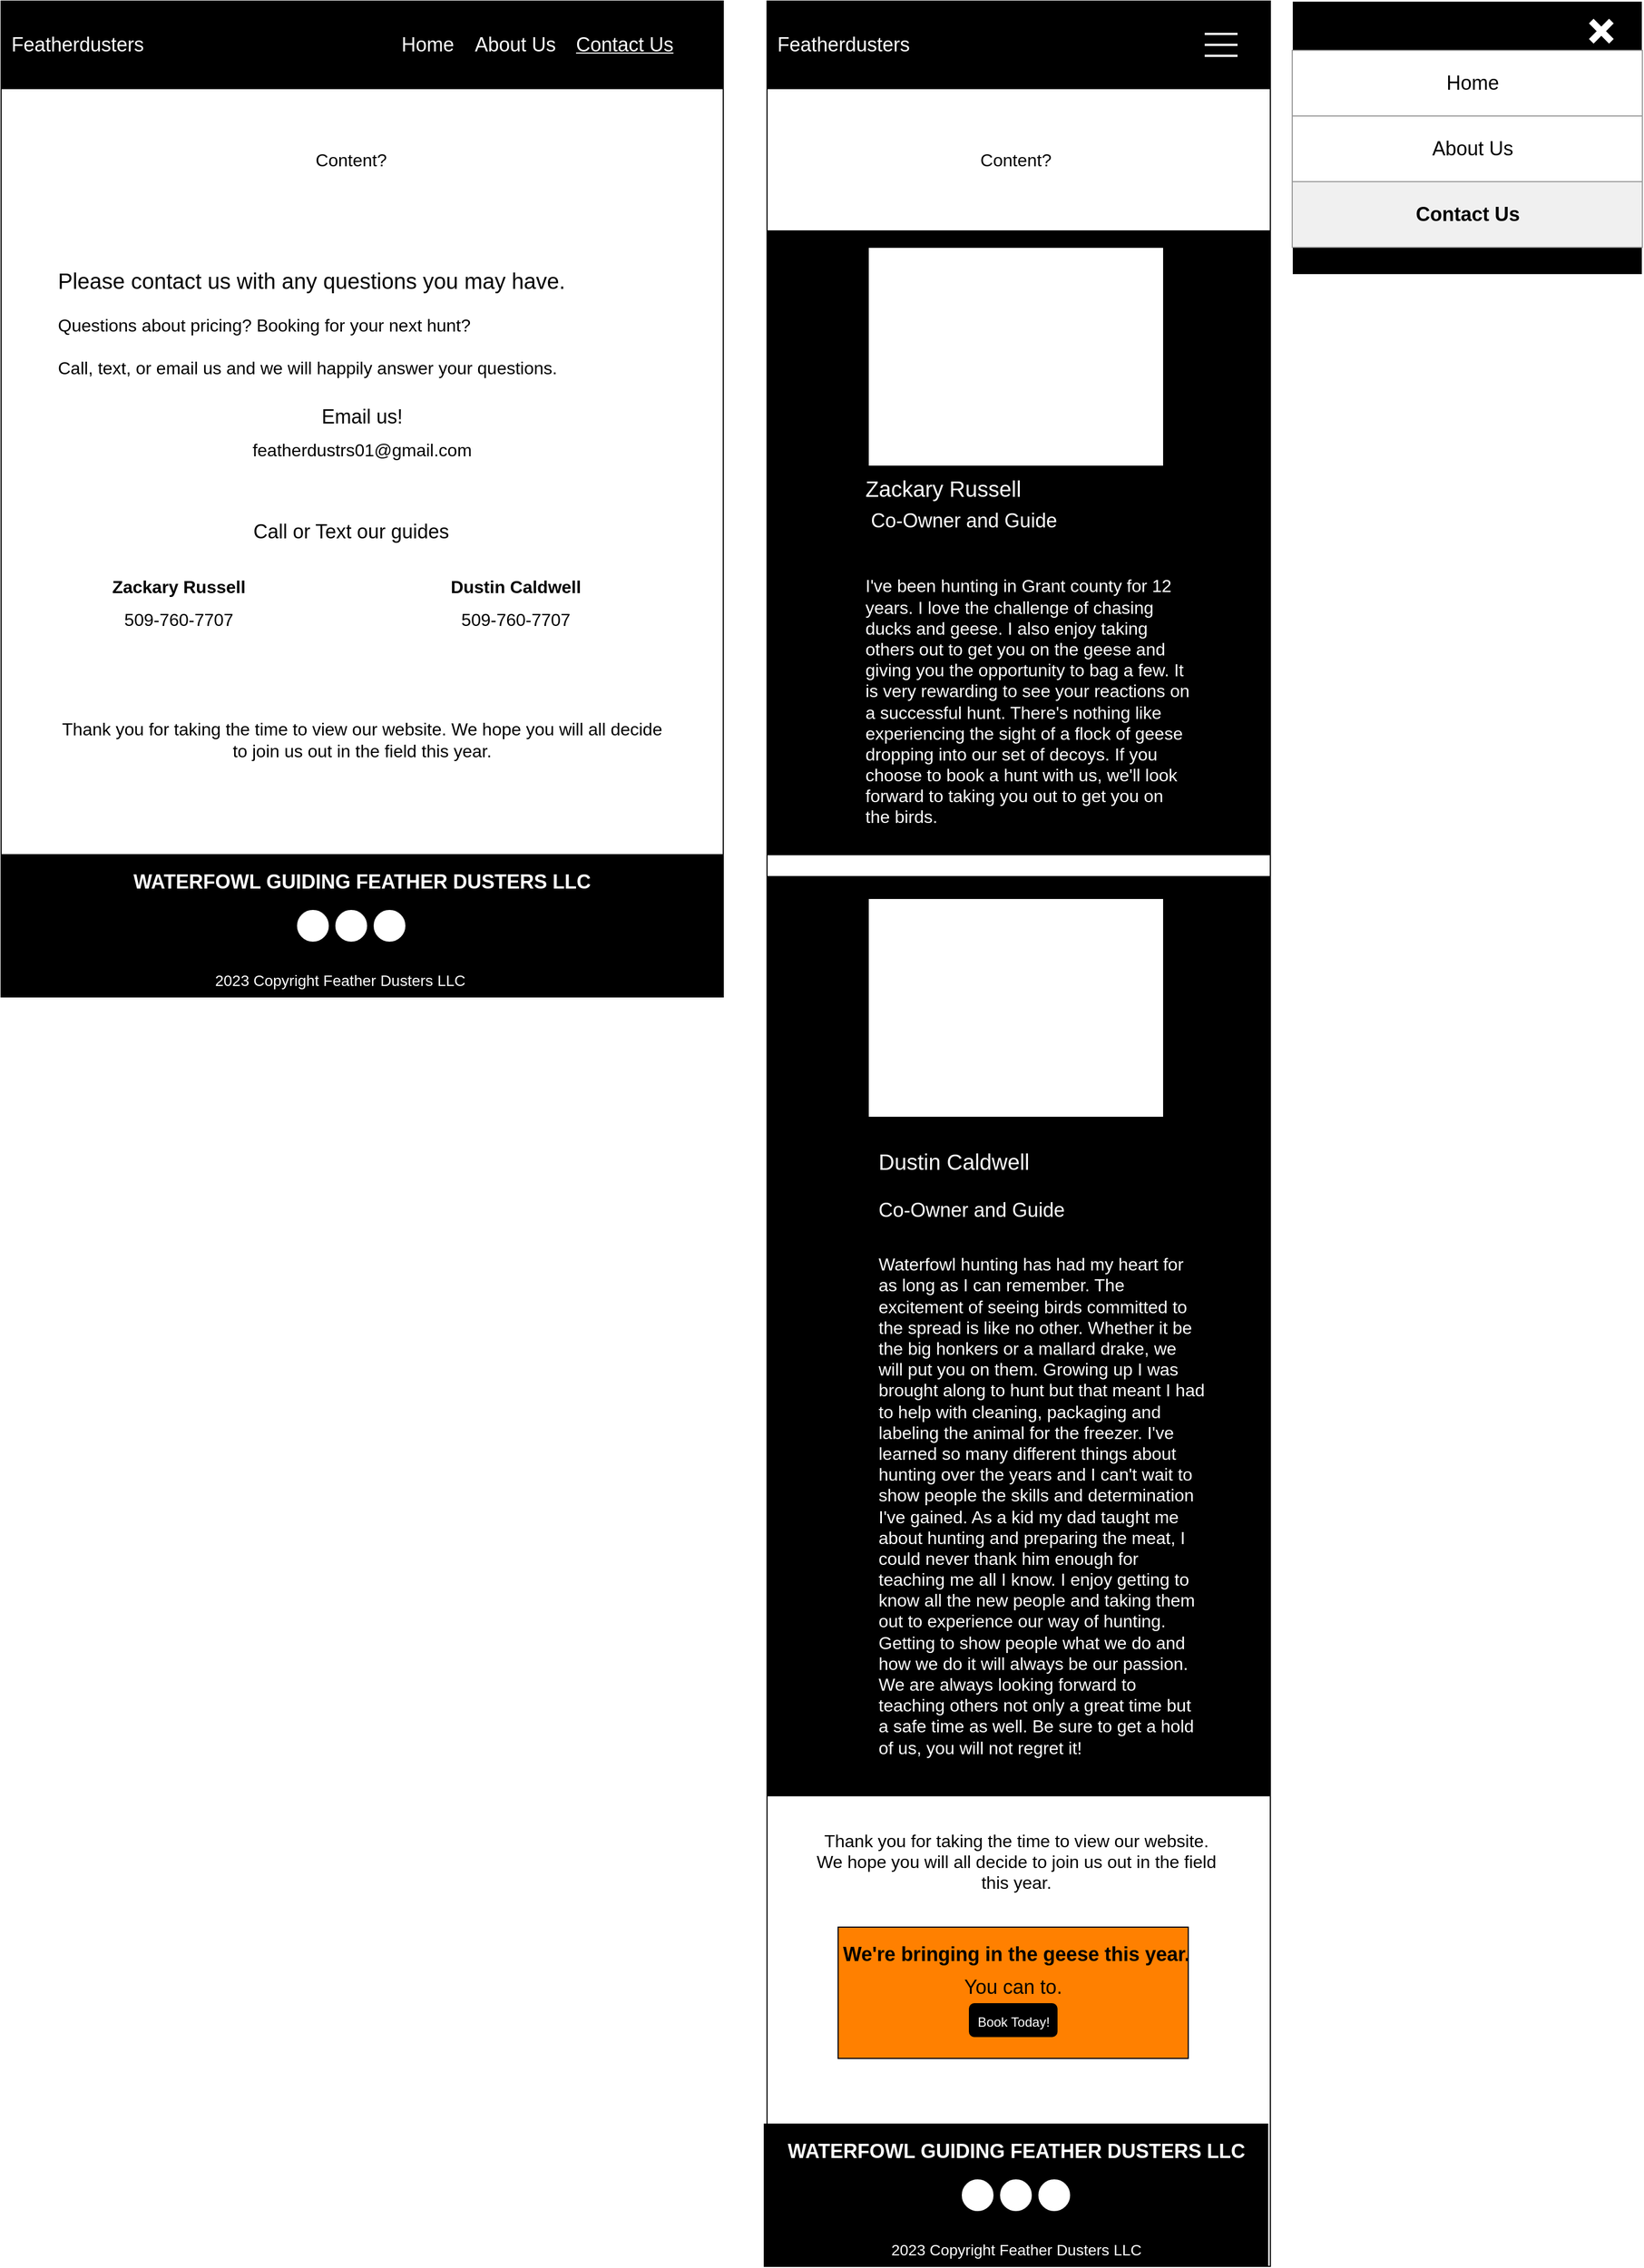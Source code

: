 <mxfile>
    <diagram id="Q5uDhSl7cvO8ve5P25E5" name="Page-1">
        <mxGraphModel dx="1070" dy="779" grid="1" gridSize="10" guides="1" tooltips="1" connect="1" arrows="1" fold="1" page="1" pageScale="1" pageWidth="850" pageHeight="1100" math="0" shadow="0">
            <root>
                <mxCell id="0"/>
                <mxCell id="1" parent="0"/>
                <mxCell id="2" value="" style="rounded=0;whiteSpace=wrap;html=1;strokeColor=#FFFFFF;fontSize=16;fontColor=#FFFFFF;fillColor=#000000;gradientColor=none;gradientDirection=radial;" vertex="1" parent="1">
                    <mxGeometry x="1210" y="40" width="320" height="250" as="geometry"/>
                </mxCell>
                <mxCell id="3" value="" style="rounded=0;whiteSpace=wrap;html=1;strokeColor=#999999;fontSize=16;fontColor=#FFFFFF;fillColor=#F0F0F0;gradientColor=none;gradientDirection=radial;" vertex="1" parent="1">
                    <mxGeometry x="1210" y="205" width="320" height="60" as="geometry"/>
                </mxCell>
                <mxCell id="4" value="" style="rounded=0;whiteSpace=wrap;html=1;strokeColor=#999999;fontSize=16;fontColor=#FFFFFF;fillColor=#FFFFFF;gradientColor=none;gradientDirection=radial;" vertex="1" parent="1">
                    <mxGeometry x="1210" y="85" width="320" height="60" as="geometry"/>
                </mxCell>
                <mxCell id="5" value="" style="rounded=0;whiteSpace=wrap;html=1;strokeColor=#999999;fontSize=16;fontColor=#FFFFFF;fillColor=#FFFFFF;gradientColor=none;gradientDirection=radial;" vertex="1" parent="1">
                    <mxGeometry x="1210" y="145" width="320" height="60" as="geometry"/>
                </mxCell>
                <mxCell id="6" value="" style="rounded=0;whiteSpace=wrap;html=1;" vertex="1" parent="1">
                    <mxGeometry x="30" y="40" width="660" height="910" as="geometry"/>
                </mxCell>
                <mxCell id="7" value="" style="rounded=0;whiteSpace=wrap;html=1;fillColor=#000000;" vertex="1" parent="1">
                    <mxGeometry x="30" y="40" width="660" height="80" as="geometry"/>
                </mxCell>
                <mxCell id="8" value="&lt;font color=&quot;#ffffff&quot;&gt;&lt;font style=&quot;font-size: 18px;&quot;&gt;Featherdusters&lt;/font&gt;&lt;br&gt;&lt;/font&gt;" style="text;html=1;strokeColor=none;fillColor=none;align=center;verticalAlign=middle;whiteSpace=wrap;rounded=0;" vertex="1" parent="1">
                    <mxGeometry x="70" y="65" width="60" height="30" as="geometry"/>
                </mxCell>
                <mxCell id="9" value="&lt;font size=&quot;1&quot; style=&quot;&quot;&gt;&lt;span style=&quot;font-size: 18px;&quot;&gt;Home&lt;/span&gt;&lt;/font&gt;" style="text;html=1;strokeColor=none;fillColor=none;align=center;verticalAlign=middle;whiteSpace=wrap;rounded=0;fontColor=#FFFFFF;" vertex="1" parent="1">
                    <mxGeometry x="390" y="65" width="60" height="30" as="geometry"/>
                </mxCell>
                <mxCell id="10" value="&lt;font style=&quot;font-size: 18px;&quot;&gt;About Us&lt;/font&gt;" style="text;html=1;strokeColor=none;fillColor=none;align=center;verticalAlign=middle;whiteSpace=wrap;rounded=0;fontColor=#FFFFFF;" vertex="1" parent="1">
                    <mxGeometry x="460" y="65" width="80" height="30" as="geometry"/>
                </mxCell>
                <mxCell id="11" value="&lt;font style=&quot;font-size: 18px;&quot;&gt;&lt;u&gt;Contact Us&lt;/u&gt;&lt;/font&gt;" style="text;html=1;strokeColor=none;fillColor=none;align=center;verticalAlign=middle;whiteSpace=wrap;rounded=0;fontColor=#FFFFFF;" vertex="1" parent="1">
                    <mxGeometry x="550" y="65" width="100" height="30" as="geometry"/>
                </mxCell>
                <mxCell id="12" value="&lt;font style=&quot;font-size: 16px;&quot;&gt;Content?&lt;/font&gt;" style="text;html=1;strokeColor=none;fillColor=none;align=center;verticalAlign=middle;whiteSpace=wrap;rounded=0;" vertex="1" parent="1">
                    <mxGeometry x="65" y="120" width="570" height="130" as="geometry"/>
                </mxCell>
                <mxCell id="14" value="" style="rounded=0;whiteSpace=wrap;html=1;" vertex="1" parent="1">
                    <mxGeometry x="730" y="40" width="460" height="2070" as="geometry"/>
                </mxCell>
                <mxCell id="15" value="" style="rounded=0;whiteSpace=wrap;html=1;fillColor=#000000;" vertex="1" parent="1">
                    <mxGeometry x="730" y="40" width="460" height="80" as="geometry"/>
                </mxCell>
                <mxCell id="16" value="&lt;font color=&quot;#ffffff&quot;&gt;&lt;font style=&quot;font-size: 18px;&quot;&gt;Featherdusters&lt;/font&gt;&lt;br&gt;&lt;/font&gt;" style="text;html=1;strokeColor=none;fillColor=none;align=center;verticalAlign=middle;whiteSpace=wrap;rounded=0;" vertex="1" parent="1">
                    <mxGeometry x="770" y="65" width="60" height="30" as="geometry"/>
                </mxCell>
                <mxCell id="17" value="&lt;font size=&quot;1&quot; color=&quot;#000000&quot; style=&quot;&quot;&gt;&lt;span style=&quot;font-size: 18px;&quot;&gt;Home&lt;/span&gt;&lt;/font&gt;" style="text;html=1;strokeColor=none;fillColor=none;align=center;verticalAlign=middle;whiteSpace=wrap;rounded=0;fontColor=#FFFFFF;" vertex="1" parent="1">
                    <mxGeometry x="1260" y="100" width="230" height="30" as="geometry"/>
                </mxCell>
                <mxCell id="18" value="&lt;font color=&quot;#000000&quot; style=&quot;font-size: 18px;&quot;&gt;About Us&lt;/font&gt;" style="text;html=1;strokeColor=none;fillColor=none;align=center;verticalAlign=middle;whiteSpace=wrap;rounded=0;fontColor=#FFFFFF;" vertex="1" parent="1">
                    <mxGeometry x="1250" y="150" width="250" height="50" as="geometry"/>
                </mxCell>
                <mxCell id="19" value="&lt;font color=&quot;#000000&quot; style=&quot;font-size: 18px;&quot;&gt;&lt;b&gt;Contact Us&lt;/b&gt;&lt;/font&gt;" style="text;html=1;strokeColor=none;fillColor=none;align=center;verticalAlign=middle;whiteSpace=wrap;rounded=0;fontColor=#FFFFFF;" vertex="1" parent="1">
                    <mxGeometry x="1317.5" y="220" width="105" height="30" as="geometry"/>
                </mxCell>
                <mxCell id="20" value="&lt;font style=&quot;font-size: 16px;&quot;&gt;Content?&lt;/font&gt;" style="text;html=1;strokeColor=none;fillColor=none;align=center;verticalAlign=middle;whiteSpace=wrap;rounded=0;" vertex="1" parent="1">
                    <mxGeometry x="765" y="120" width="385" height="130" as="geometry"/>
                </mxCell>
                <mxCell id="21" value="" style="rounded=0;whiteSpace=wrap;html=1;fontSize=16;fillColor=#000000;" vertex="1" parent="1">
                    <mxGeometry x="730" y="250" width="460" height="570" as="geometry"/>
                </mxCell>
                <mxCell id="22" value="&lt;font style=&quot;font-size: 16px;&quot;&gt;2023 Copyright Feather Dusters LLC&lt;/font&gt;" style="text;html=1;strokeColor=none;fillColor=none;align=center;verticalAlign=middle;whiteSpace=wrap;rounded=0;fontSize=12;fontColor=#FFFFFF;" vertex="1" parent="1">
                    <mxGeometry x="727.5" y="1910" width="460" height="30" as="geometry"/>
                </mxCell>
                <mxCell id="23" value="Thank you for taking the time to view our website. We hope you will all decide to join us out in the field this year." style="text;html=1;strokeColor=none;fillColor=none;align=center;verticalAlign=middle;whiteSpace=wrap;rounded=0;fontSize=16;" vertex="1" parent="1">
                    <mxGeometry x="767.5" y="1680" width="380" height="120" as="geometry"/>
                </mxCell>
                <mxCell id="24" value="" style="rounded=0;whiteSpace=wrap;html=1;fontSize=16;fillColor=#FF8000;" vertex="1" parent="1">
                    <mxGeometry x="795" y="1800" width="320" height="120" as="geometry"/>
                </mxCell>
                <mxCell id="25" value="&lt;font style=&quot;font-size: 18px;&quot;&gt;&lt;b&gt;We're bringing in the geese this year.&lt;/b&gt;&lt;/font&gt;" style="text;html=1;strokeColor=none;fillColor=none;align=center;verticalAlign=middle;whiteSpace=wrap;rounded=0;fontSize=16;" vertex="1" parent="1">
                    <mxGeometry x="797.5" y="1810" width="320" height="30" as="geometry"/>
                </mxCell>
                <mxCell id="26" value="&lt;font style=&quot;font-size: 18px;&quot;&gt;You can to.&lt;/font&gt;" style="text;html=1;strokeColor=none;fillColor=none;align=center;verticalAlign=middle;whiteSpace=wrap;rounded=0;fontSize=16;" vertex="1" parent="1">
                    <mxGeometry x="820" y="1840" width="270" height="30" as="geometry"/>
                </mxCell>
                <mxCell id="27" value="" style="rounded=1;whiteSpace=wrap;html=1;fontSize=16;fillColor=#000000;gradientColor=none;gradientDirection=radial;" vertex="1" parent="1">
                    <mxGeometry x="915" y="1870" width="80" height="30" as="geometry"/>
                </mxCell>
                <mxCell id="28" value="&lt;font style=&quot;font-size: 12px;&quot; color=&quot;#ffffff&quot;&gt;Book Today!&lt;/font&gt;" style="text;html=1;strokeColor=none;fillColor=none;align=center;verticalAlign=middle;whiteSpace=wrap;rounded=0;fontSize=16;" vertex="1" parent="1">
                    <mxGeometry x="917.5" y="1880" width="75" height="10" as="geometry"/>
                </mxCell>
                <mxCell id="29" value="" style="rounded=0;whiteSpace=wrap;html=1;fontSize=12;fontColor=#FFFFFF;fillColor=#000000;gradientColor=none;gradientDirection=radial;" vertex="1" parent="1">
                    <mxGeometry x="727.5" y="1980" width="460" height="130" as="geometry"/>
                </mxCell>
                <mxCell id="30" value="&lt;font style=&quot;font-size: 18px;&quot;&gt;&lt;b&gt;WATERFOWL GUIDING FEATHER DUSTERS LLC&lt;/b&gt;&lt;/font&gt;" style="text;html=1;strokeColor=none;fillColor=none;align=center;verticalAlign=middle;whiteSpace=wrap;rounded=0;fontSize=12;fontColor=#FFFFFF;" vertex="1" parent="1">
                    <mxGeometry x="727.5" y="1990" width="460" height="30" as="geometry"/>
                </mxCell>
                <mxCell id="31" value="" style="ellipse;whiteSpace=wrap;html=1;aspect=fixed;fontSize=12;fontColor=#FFFFFF;fillColor=#FFFFFF;gradientColor=none;gradientDirection=radial;" vertex="1" parent="1">
                    <mxGeometry x="942.5" y="2030" width="30" height="30" as="geometry"/>
                </mxCell>
                <mxCell id="32" value="" style="ellipse;whiteSpace=wrap;html=1;aspect=fixed;fontSize=12;fontColor=#FFFFFF;fillColor=#FFFFFF;gradientColor=none;gradientDirection=radial;" vertex="1" parent="1">
                    <mxGeometry x="907.5" y="2030" width="30" height="30" as="geometry"/>
                </mxCell>
                <mxCell id="33" value="" style="ellipse;whiteSpace=wrap;html=1;aspect=fixed;fontSize=12;fontColor=#FFFFFF;fillColor=#FFFFFF;gradientColor=none;gradientDirection=radial;" vertex="1" parent="1">
                    <mxGeometry x="977.5" y="2030" width="30" height="30" as="geometry"/>
                </mxCell>
                <mxCell id="34" value="&lt;font style=&quot;font-size: 14px;&quot;&gt;2023 Copyright Feather Dusters LLC&lt;/font&gt;" style="text;html=1;strokeColor=none;fillColor=none;align=center;verticalAlign=middle;whiteSpace=wrap;rounded=0;fontSize=12;fontColor=#FFFFFF;" vertex="1" parent="1">
                    <mxGeometry x="727.5" y="2080" width="460" height="30" as="geometry"/>
                </mxCell>
                <mxCell id="35" value="" style="line;strokeWidth=2;html=1;fontSize=16;fontColor=#FFFFFF;fillColor=#FFFFFF;gradientColor=none;gradientDirection=radial;strokeColor=#FFFFFF;" vertex="1" parent="1">
                    <mxGeometry x="1130" y="75" width="30" height="10" as="geometry"/>
                </mxCell>
                <mxCell id="36" value="" style="line;strokeWidth=2;html=1;fontSize=16;fontColor=#FFFFFF;fillColor=#FFFFFF;gradientColor=none;gradientDirection=radial;strokeColor=#FFFFFF;" vertex="1" parent="1">
                    <mxGeometry x="1130" y="85" width="30" height="10" as="geometry"/>
                </mxCell>
                <mxCell id="37" value="" style="line;strokeWidth=2;html=1;fontSize=16;fontColor=#FFFFFF;fillColor=#FFFFFF;gradientColor=none;gradientDirection=radial;strokeColor=#FFFFFF;" vertex="1" parent="1">
                    <mxGeometry x="1130" y="65" width="30" height="10" as="geometry"/>
                </mxCell>
                <mxCell id="38" value="" style="shape=cross;whiteSpace=wrap;html=1;strokeColor=#FFFFFF;fontSize=16;fontColor=#FFFFFF;fillColor=#FFFFFF;gradientColor=none;gradientDirection=radial;rotation=45;" vertex="1" parent="1">
                    <mxGeometry x="1480" y="55" width="25" height="25" as="geometry"/>
                </mxCell>
                <mxCell id="40" value="&lt;font style=&quot;font-size: 20px;&quot;&gt;Please contact us with any questions you may have.&lt;/font&gt;" style="text;html=1;strokeColor=none;fillColor=none;align=left;verticalAlign=middle;whiteSpace=wrap;rounded=0;fontSize=16;" vertex="1" parent="1">
                    <mxGeometry x="80" y="280" width="540" height="30" as="geometry"/>
                </mxCell>
                <mxCell id="48" value="Thank you for taking the time to view our website. We hope you will all decide to join us out in the field this year." style="text;html=1;strokeColor=none;fillColor=none;align=center;verticalAlign=middle;whiteSpace=wrap;rounded=0;fontSize=16;" vertex="1" parent="1">
                    <mxGeometry x="80" y="655" width="560" height="120" as="geometry"/>
                </mxCell>
                <mxCell id="54" value="" style="rounded=0;whiteSpace=wrap;html=1;fontSize=12;fontColor=#FFFFFF;fillColor=#000000;gradientColor=none;gradientDirection=radial;" vertex="1" parent="1">
                    <mxGeometry x="30" y="820" width="660" height="130" as="geometry"/>
                </mxCell>
                <mxCell id="55" value="&lt;font style=&quot;font-size: 18px;&quot;&gt;&lt;b&gt;WATERFOWL GUIDING FEATHER DUSTERS LLC&lt;/b&gt;&lt;/font&gt;" style="text;html=1;strokeColor=none;fillColor=none;align=center;verticalAlign=middle;whiteSpace=wrap;rounded=0;fontSize=12;fontColor=#FFFFFF;" vertex="1" parent="1">
                    <mxGeometry x="80" y="830" width="560" height="30" as="geometry"/>
                </mxCell>
                <mxCell id="56" value="" style="ellipse;whiteSpace=wrap;html=1;aspect=fixed;fontSize=12;fontColor=#FFFFFF;fillColor=#FFFFFF;gradientColor=none;gradientDirection=radial;" vertex="1" parent="1">
                    <mxGeometry x="300" y="870" width="30" height="30" as="geometry"/>
                </mxCell>
                <mxCell id="57" value="" style="ellipse;whiteSpace=wrap;html=1;aspect=fixed;fontSize=12;fontColor=#FFFFFF;fillColor=#FFFFFF;gradientColor=none;gradientDirection=radial;" vertex="1" parent="1">
                    <mxGeometry x="335" y="870" width="30" height="30" as="geometry"/>
                </mxCell>
                <mxCell id="58" value="" style="ellipse;whiteSpace=wrap;html=1;aspect=fixed;fontSize=12;fontColor=#FFFFFF;fillColor=#FFFFFF;gradientColor=none;gradientDirection=radial;" vertex="1" parent="1">
                    <mxGeometry x="370" y="870" width="30" height="30" as="geometry"/>
                </mxCell>
                <mxCell id="59" value="&lt;font style=&quot;font-size: 14px;&quot;&gt;2023 Copyright Feather Dusters LLC&lt;/font&gt;" style="text;html=1;strokeColor=none;fillColor=none;align=center;verticalAlign=middle;whiteSpace=wrap;rounded=0;fontSize=12;fontColor=#FFFFFF;" vertex="1" parent="1">
                    <mxGeometry x="60" y="920" width="560" height="30" as="geometry"/>
                </mxCell>
                <mxCell id="60" value="" style="rounded=0;whiteSpace=wrap;html=1;" vertex="1" parent="1">
                    <mxGeometry x="822.5" y="265" width="270" height="200" as="geometry"/>
                </mxCell>
                <mxCell id="61" value="&lt;font color=&quot;#ffffff&quot; style=&quot;font-size: 20px;&quot;&gt;Zackary Russell&lt;/font&gt;" style="text;html=1;strokeColor=none;fillColor=none;align=left;verticalAlign=middle;whiteSpace=wrap;rounded=0;fontSize=16;" vertex="1" parent="1">
                    <mxGeometry x="817.5" y="470" width="240" height="30" as="geometry"/>
                </mxCell>
                <mxCell id="62" value="&lt;font color=&quot;#ffffff&quot; style=&quot;font-size: 18px;&quot;&gt;Co-Owner and Guide&lt;/font&gt;&lt;span style=&quot;color: rgba(0, 0, 0, 0); font-family: monospace; font-size: 0px;&quot;&gt;%3CmxGraphModel%3E%3Croot%3E%3CmxCell%20id%3D%220%22%2F%3E%3CmxCell%20id%3D%221%22%20parent%3D%220%22%2F%3E%3CmxCell%20id%3D%222%22%20value%3D%22%26lt%3Bfont%20color%3D%26quot%3B%23ffffff%26quot%3B%20style%3D%26quot%3Bfont-size%3A%2020px%3B%26quot%3B%26gt%3BZackary%20Russell%26lt%3B%2Ffont%26gt%3B%22%20style%3D%22text%3Bhtml%3D1%3BstrokeColor%3Dnone%3BfillColor%3Dnone%3Balign%3Dcenter%3BverticalAlign%3Dmiddle%3BwhiteSpace%3Dwrap%3Brounded%3D0%3BfontSize%3D16%3B%22%20vertex%3D%221%22%20parent%3D%221%22%3E%3CmxGeometry%20x%3D%22390%22%20y%3D%22290%22%20width%3D%22240%22%20height%3D%2230%22%20as%3D%22geometry%22%2F%3E%3C%2FmxCell%3E%3C%2Froot%3E%3C%2FmxGraphModel%3E&lt;/span&gt;" style="text;html=1;strokeColor=none;fillColor=none;align=left;verticalAlign=middle;whiteSpace=wrap;rounded=0;fontSize=16;" vertex="1" parent="1">
                    <mxGeometry x="822.5" y="500" width="240" height="30" as="geometry"/>
                </mxCell>
                <mxCell id="63" value="&lt;span style=&quot;font-family: Nunito, sans-serif;&quot;&gt;&lt;font color=&quot;#ffffff&quot; style=&quot;font-size: 16px;&quot;&gt;I've been hunting in Grant county for 12 years. I love the challenge of chasing ducks and geese. I also enjoy taking others out to get you on the geese and giving you the opportunity to bag a few. It is very rewarding to see your reactions on a successful hunt. There's nothing like experiencing the sight of a flock of geese dropping into our set of decoys. If you choose to book a hunt with us, we'll look forward to taking you out to get you on the birds.&lt;/font&gt;&lt;/span&gt;" style="text;html=1;strokeColor=none;fillColor=none;align=left;verticalAlign=middle;whiteSpace=wrap;rounded=0;fontSize=16;" vertex="1" parent="1">
                    <mxGeometry x="817.5" y="550" width="300" height="260" as="geometry"/>
                </mxCell>
                <mxCell id="64" value="" style="rounded=0;whiteSpace=wrap;html=1;fontSize=16;fillColor=#000000;" vertex="1" parent="1">
                    <mxGeometry x="730" y="840" width="460" height="840" as="geometry"/>
                </mxCell>
                <mxCell id="65" value="" style="rounded=0;whiteSpace=wrap;html=1;" vertex="1" parent="1">
                    <mxGeometry x="822.5" y="860" width="270" height="200" as="geometry"/>
                </mxCell>
                <mxCell id="66" value="&lt;font color=&quot;#ffffff&quot; style=&quot;font-size: 20px;&quot;&gt;Dustin Caldwell&lt;/font&gt;" style="text;html=1;strokeColor=none;fillColor=none;align=left;verticalAlign=middle;whiteSpace=wrap;rounded=0;fontSize=16;" vertex="1" parent="1">
                    <mxGeometry x="830" y="1085" width="240" height="30" as="geometry"/>
                </mxCell>
                <mxCell id="67" value="&lt;font color=&quot;#ffffff&quot; style=&quot;font-size: 18px;&quot;&gt;Co-Owner and Guide&lt;/font&gt;&lt;span style=&quot;color: rgba(0, 0, 0, 0); font-family: monospace; font-size: 0px;&quot;&gt;%3CmxGraphModel%3E%3Croot%3E%3CmxCell%20id%3D%220%22%2F%3E%3CmxCell%20id%3D%221%22%20parent%3D%220%22%2F%3E%3CmxCell%20id%3D%222%22%20value%3D%22%26lt%3Bfont%20color%3D%26quot%3B%23ffffff%26quot%3B%20style%3D%26quot%3Bfont-size%3A%2020px%3B%26quot%3B%26gt%3BZackary%20Russell%26lt%3B%2Ffont%26gt%3B%22%20style%3D%22text%3Bhtml%3D1%3BstrokeColor%3Dnone%3BfillColor%3Dnone%3Balign%3Dcenter%3BverticalAlign%3Dmiddle%3BwhiteSpace%3Dwrap%3Brounded%3D0%3BfontSize%3D16%3B%22%20vertex%3D%221%22%20parent%3D%221%22%3E%3CmxGeometry%20x%3D%22390%22%20y%3D%22290%22%20width%3D%22240%22%20height%3D%2230%22%20as%3D%22geometry%22%2F%3E%3C%2FmxCell%3E%3C%2Froot%3E%3C%2FmxGraphModel%3E&lt;/span&gt;" style="text;html=1;strokeColor=none;fillColor=none;align=left;verticalAlign=middle;whiteSpace=wrap;rounded=0;fontSize=16;" vertex="1" parent="1">
                    <mxGeometry x="830" y="1130" width="240" height="30" as="geometry"/>
                </mxCell>
                <mxCell id="68" value="&lt;div style=&quot;&quot;&gt;&lt;span style=&quot;font-family: Nunito, sans-serif;&quot;&gt;&lt;font style=&quot;&quot; color=&quot;#ffffff&quot;&gt;Waterfowl hunting has had my heart for as long as I can remember. The excitement of seeing birds committed to the spread is like no other. Whether it be the big honkers or a mallard drake, we will put you on them. Growing up I was brought along to hunt but that meant I had to help with cleaning, packaging and labeling the animal for the freezer. I've learned so many different things about hunting over the years and I can't wait to show people the skills and determination I've gained. As a kid my dad taught me about hunting and preparing the meat, I could never thank him enough for teaching me all I know. I enjoy getting to know all the new people and taking them out to experience our way of hunting. Getting to show people what we do and how we do it will always be our passion. We are always looking forward to teaching others not only a great time but a safe time as well. Be sure to get a hold of us, you will not regret it!&lt;/font&gt;&lt;/span&gt;&lt;/div&gt;" style="text;html=1;strokeColor=none;fillColor=none;align=left;verticalAlign=middle;whiteSpace=wrap;rounded=0;fontSize=16;" vertex="1" parent="1">
                    <mxGeometry x="830" y="1170" width="300" height="490" as="geometry"/>
                </mxCell>
                <mxCell id="69" value="&lt;font style=&quot;font-size: 16px;&quot;&gt;Questions about pricing? Booking for your next hunt?&lt;br&gt;&lt;br&gt;Call, text, or email us and we will happily answer your questions.&lt;br&gt;&lt;br&gt;&lt;/font&gt;" style="text;html=1;strokeColor=none;fillColor=none;align=left;verticalAlign=middle;whiteSpace=wrap;rounded=0;fontSize=16;" vertex="1" parent="1">
                    <mxGeometry x="80" y="325" width="540" height="80" as="geometry"/>
                </mxCell>
                <mxCell id="70" value="&lt;font style=&quot;font-size: 18px;&quot;&gt;Email us!&lt;/font&gt;" style="text;html=1;strokeColor=none;fillColor=none;align=center;verticalAlign=middle;whiteSpace=wrap;rounded=0;fontSize=16;" vertex="1" parent="1">
                    <mxGeometry x="320" y="405" width="80" height="30" as="geometry"/>
                </mxCell>
                <mxCell id="71" value="&lt;span style=&quot;font-size: 16px;&quot;&gt;featherdustrs01@gmail.com&lt;/span&gt;" style="text;html=1;strokeColor=none;fillColor=none;align=center;verticalAlign=middle;whiteSpace=wrap;rounded=0;fontSize=18;" vertex="1" parent="1">
                    <mxGeometry x="160" y="435" width="400" height="30" as="geometry"/>
                </mxCell>
                <mxCell id="72" value="&lt;font style=&quot;font-size: 18px;&quot;&gt;Call or Text our guides&lt;/font&gt;" style="text;html=1;strokeColor=none;fillColor=none;align=center;verticalAlign=middle;whiteSpace=wrap;rounded=0;fontSize=16;" vertex="1" parent="1">
                    <mxGeometry x="235" y="510" width="230" height="30" as="geometry"/>
                </mxCell>
                <mxCell id="73" value="&lt;b&gt;Zackary Russell&lt;/b&gt;" style="text;html=1;strokeColor=none;fillColor=none;align=center;verticalAlign=middle;whiteSpace=wrap;rounded=0;fontSize=16;fontColor=#000000;" vertex="1" parent="1">
                    <mxGeometry x="110" y="560" width="165" height="30" as="geometry"/>
                </mxCell>
                <mxCell id="74" value="&lt;b&gt;Dustin Caldwell&lt;/b&gt;" style="text;html=1;strokeColor=none;fillColor=none;align=center;verticalAlign=middle;whiteSpace=wrap;rounded=0;fontSize=16;fontColor=#000000;" vertex="1" parent="1">
                    <mxGeometry x="417.5" y="560" width="165" height="30" as="geometry"/>
                </mxCell>
                <mxCell id="75" value="509-760-7707" style="text;html=1;strokeColor=none;fillColor=none;align=center;verticalAlign=middle;whiteSpace=wrap;rounded=0;fontSize=16;fontColor=#000000;" vertex="1" parent="1">
                    <mxGeometry x="105" y="590" width="175" height="30" as="geometry"/>
                </mxCell>
                <mxCell id="76" value="509-760-7707" style="text;html=1;strokeColor=none;fillColor=none;align=center;verticalAlign=middle;whiteSpace=wrap;rounded=0;fontSize=16;fontColor=#000000;" vertex="1" parent="1">
                    <mxGeometry x="412.5" y="590" width="175" height="30" as="geometry"/>
                </mxCell>
            </root>
        </mxGraphModel>
    </diagram>
</mxfile>